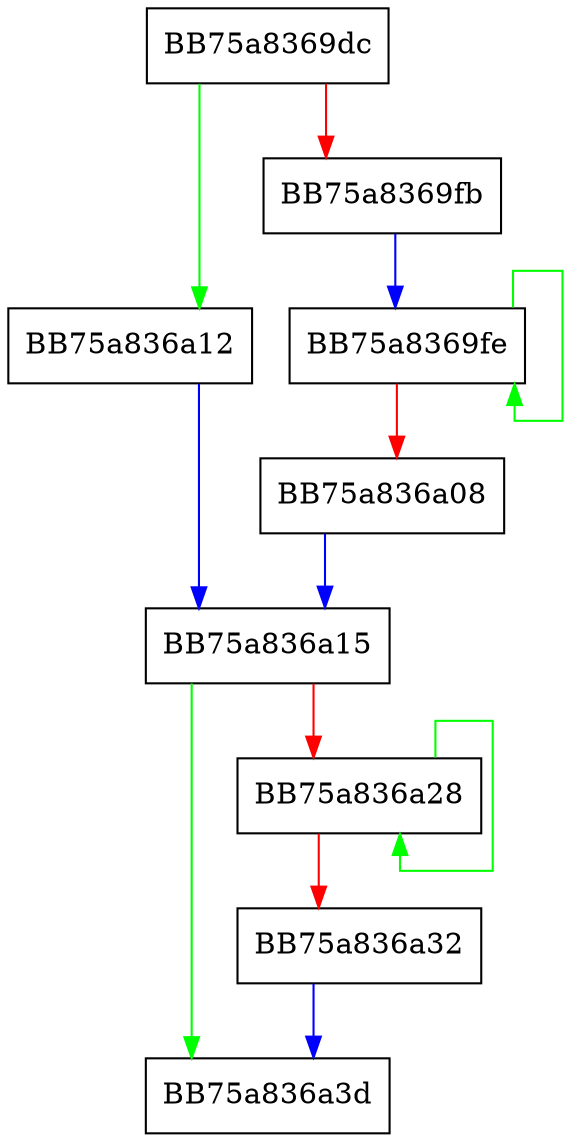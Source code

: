 digraph WPP_SF_SiS {
  node [shape="box"];
  graph [splines=ortho];
  BB75a8369dc -> BB75a836a12 [color="green"];
  BB75a8369dc -> BB75a8369fb [color="red"];
  BB75a8369fb -> BB75a8369fe [color="blue"];
  BB75a8369fe -> BB75a8369fe [color="green"];
  BB75a8369fe -> BB75a836a08 [color="red"];
  BB75a836a08 -> BB75a836a15 [color="blue"];
  BB75a836a12 -> BB75a836a15 [color="blue"];
  BB75a836a15 -> BB75a836a3d [color="green"];
  BB75a836a15 -> BB75a836a28 [color="red"];
  BB75a836a28 -> BB75a836a28 [color="green"];
  BB75a836a28 -> BB75a836a32 [color="red"];
  BB75a836a32 -> BB75a836a3d [color="blue"];
}